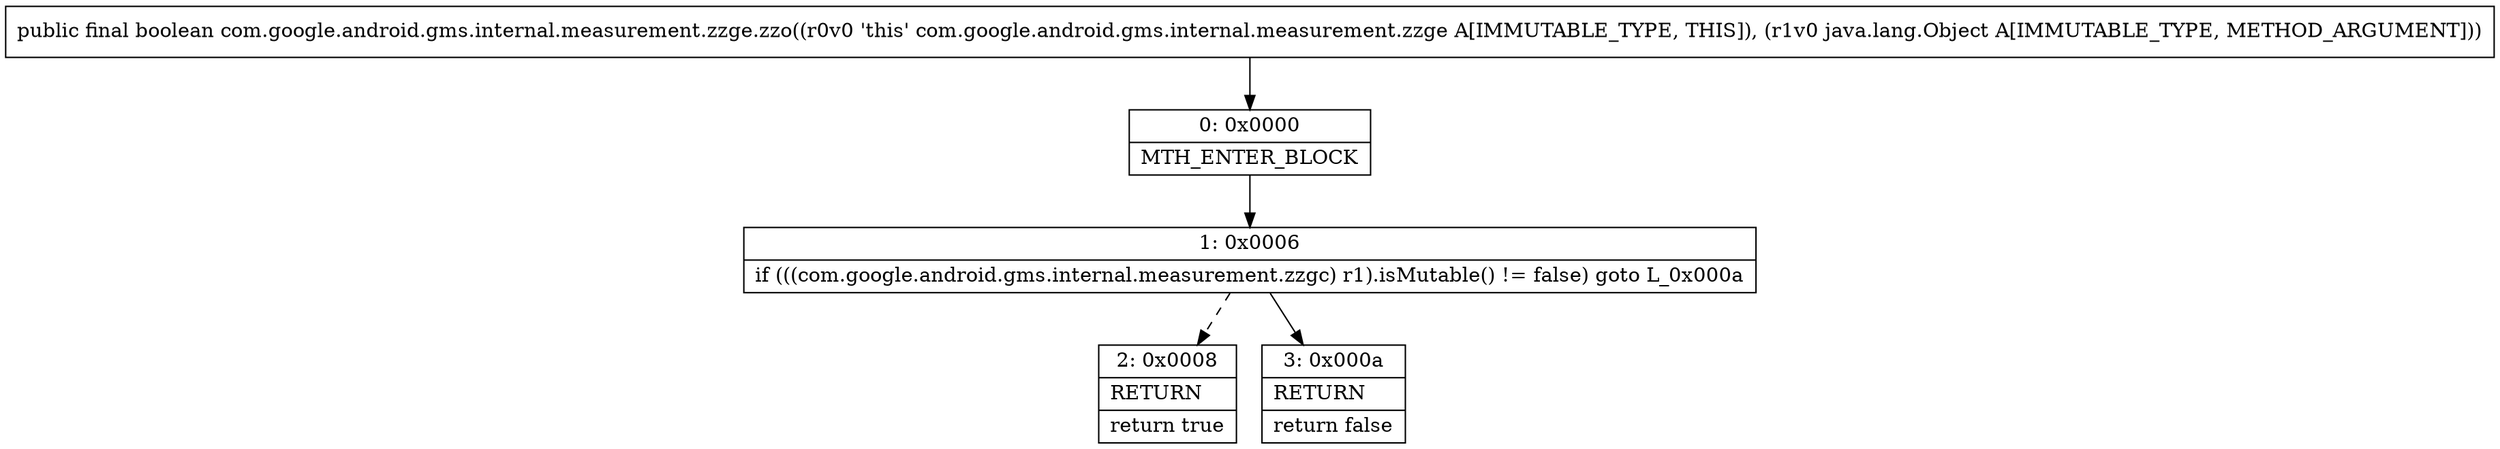 digraph "CFG forcom.google.android.gms.internal.measurement.zzge.zzo(Ljava\/lang\/Object;)Z" {
Node_0 [shape=record,label="{0\:\ 0x0000|MTH_ENTER_BLOCK\l}"];
Node_1 [shape=record,label="{1\:\ 0x0006|if (((com.google.android.gms.internal.measurement.zzgc) r1).isMutable() != false) goto L_0x000a\l}"];
Node_2 [shape=record,label="{2\:\ 0x0008|RETURN\l|return true\l}"];
Node_3 [shape=record,label="{3\:\ 0x000a|RETURN\l|return false\l}"];
MethodNode[shape=record,label="{public final boolean com.google.android.gms.internal.measurement.zzge.zzo((r0v0 'this' com.google.android.gms.internal.measurement.zzge A[IMMUTABLE_TYPE, THIS]), (r1v0 java.lang.Object A[IMMUTABLE_TYPE, METHOD_ARGUMENT])) }"];
MethodNode -> Node_0;
Node_0 -> Node_1;
Node_1 -> Node_2[style=dashed];
Node_1 -> Node_3;
}

